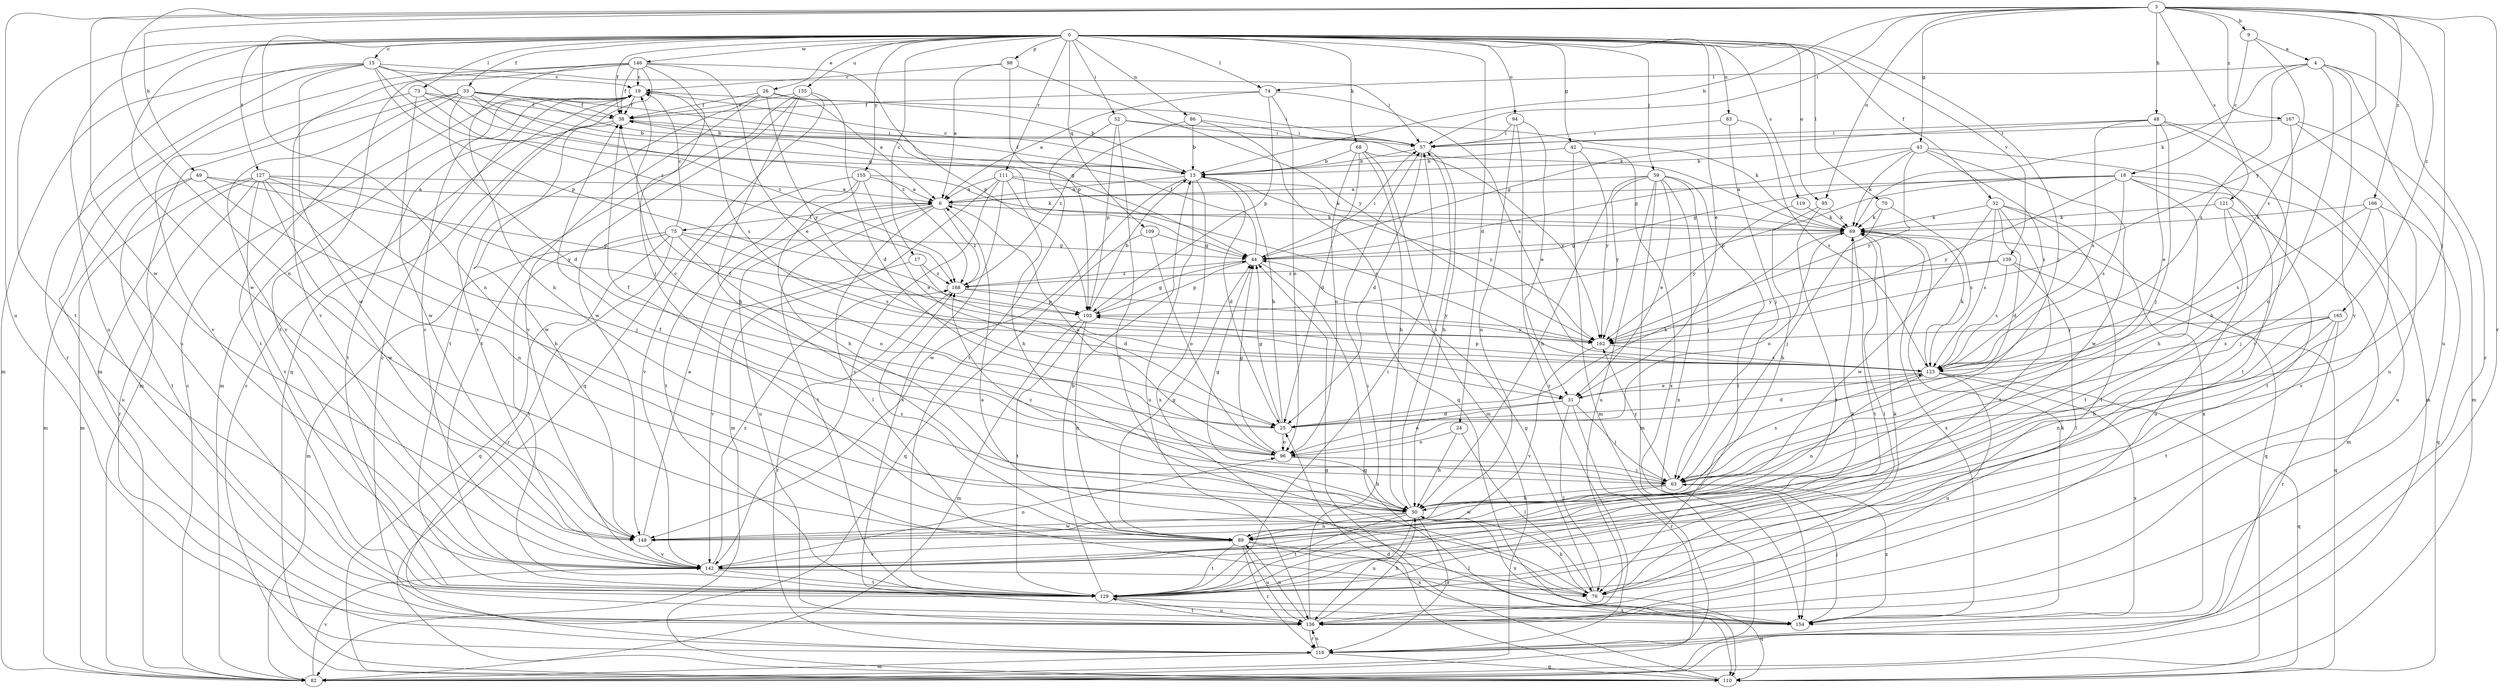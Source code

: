 strict digraph  {
0;
3;
4;
6;
9;
13;
15;
17;
18;
19;
24;
25;
26;
31;
32;
33;
38;
42;
43;
44;
48;
49;
50;
52;
57;
59;
63;
68;
69;
70;
73;
74;
75;
76;
82;
83;
86;
89;
94;
95;
96;
98;
103;
109;
110;
111;
116;
119;
121;
123;
127;
129;
135;
136;
139;
142;
146;
148;
154;
155;
162;
165;
166;
167;
168;
0 -> 15  [label=c];
0 -> 17  [label=c];
0 -> 24  [label=d];
0 -> 26  [label=e];
0 -> 31  [label=e];
0 -> 32  [label=f];
0 -> 33  [label=f];
0 -> 38  [label=f];
0 -> 42  [label=g];
0 -> 52  [label=i];
0 -> 59  [label=j];
0 -> 63  [label=j];
0 -> 68  [label=k];
0 -> 70  [label=l];
0 -> 73  [label=l];
0 -> 74  [label=l];
0 -> 83  [label=n];
0 -> 86  [label=n];
0 -> 89  [label=n];
0 -> 94  [label=o];
0 -> 95  [label=o];
0 -> 98  [label=p];
0 -> 109  [label=q];
0 -> 111  [label=r];
0 -> 119  [label=s];
0 -> 127  [label=t];
0 -> 129  [label=t];
0 -> 135  [label=u];
0 -> 136  [label=u];
0 -> 139  [label=v];
0 -> 146  [label=w];
0 -> 148  [label=w];
0 -> 155  [label=y];
3 -> 9  [label=b];
3 -> 13  [label=b];
3 -> 43  [label=g];
3 -> 48  [label=h];
3 -> 49  [label=h];
3 -> 57  [label=i];
3 -> 63  [label=j];
3 -> 89  [label=n];
3 -> 95  [label=o];
3 -> 116  [label=r];
3 -> 121  [label=s];
3 -> 136  [label=u];
3 -> 148  [label=w];
3 -> 162  [label=y];
3 -> 165  [label=z];
3 -> 166  [label=z];
3 -> 167  [label=z];
4 -> 69  [label=k];
4 -> 74  [label=l];
4 -> 89  [label=n];
4 -> 116  [label=r];
4 -> 123  [label=s];
4 -> 136  [label=u];
4 -> 142  [label=v];
6 -> 69  [label=k];
6 -> 75  [label=l];
6 -> 76  [label=l];
6 -> 129  [label=t];
6 -> 136  [label=u];
6 -> 168  [label=z];
9 -> 4  [label=a];
9 -> 18  [label=c];
9 -> 123  [label=s];
13 -> 6  [label=a];
13 -> 19  [label=c];
13 -> 25  [label=d];
13 -> 38  [label=f];
13 -> 136  [label=u];
13 -> 148  [label=w];
13 -> 154  [label=x];
13 -> 162  [label=y];
15 -> 19  [label=c];
15 -> 44  [label=g];
15 -> 57  [label=i];
15 -> 82  [label=m];
15 -> 103  [label=p];
15 -> 116  [label=r];
15 -> 136  [label=u];
15 -> 148  [label=w];
15 -> 168  [label=z];
17 -> 25  [label=d];
17 -> 142  [label=v];
17 -> 168  [label=z];
18 -> 6  [label=a];
18 -> 44  [label=g];
18 -> 50  [label=h];
18 -> 103  [label=p];
18 -> 123  [label=s];
18 -> 129  [label=t];
18 -> 136  [label=u];
18 -> 162  [label=y];
19 -> 38  [label=f];
19 -> 57  [label=i];
19 -> 82  [label=m];
19 -> 123  [label=s];
19 -> 142  [label=v];
24 -> 50  [label=h];
24 -> 76  [label=l];
24 -> 96  [label=o];
25 -> 13  [label=b];
25 -> 38  [label=f];
25 -> 44  [label=g];
25 -> 69  [label=k];
25 -> 96  [label=o];
26 -> 6  [label=a];
26 -> 13  [label=b];
26 -> 38  [label=f];
26 -> 129  [label=t];
26 -> 142  [label=v];
26 -> 162  [label=y];
31 -> 25  [label=d];
31 -> 63  [label=j];
31 -> 76  [label=l];
31 -> 96  [label=o];
31 -> 116  [label=r];
32 -> 25  [label=d];
32 -> 69  [label=k];
32 -> 76  [label=l];
32 -> 123  [label=s];
32 -> 129  [label=t];
32 -> 148  [label=w];
32 -> 154  [label=x];
33 -> 13  [label=b];
33 -> 25  [label=d];
33 -> 38  [label=f];
33 -> 44  [label=g];
33 -> 69  [label=k];
33 -> 82  [label=m];
33 -> 129  [label=t];
33 -> 142  [label=v];
33 -> 168  [label=z];
38 -> 57  [label=i];
38 -> 129  [label=t];
38 -> 148  [label=w];
42 -> 13  [label=b];
42 -> 82  [label=m];
42 -> 154  [label=x];
42 -> 162  [label=y];
43 -> 13  [label=b];
43 -> 44  [label=g];
43 -> 69  [label=k];
43 -> 123  [label=s];
43 -> 129  [label=t];
43 -> 148  [label=w];
43 -> 162  [label=y];
44 -> 38  [label=f];
44 -> 57  [label=i];
44 -> 103  [label=p];
44 -> 110  [label=q];
44 -> 168  [label=z];
48 -> 31  [label=e];
48 -> 44  [label=g];
48 -> 57  [label=i];
48 -> 63  [label=j];
48 -> 82  [label=m];
48 -> 123  [label=s];
48 -> 142  [label=v];
49 -> 6  [label=a];
49 -> 50  [label=h];
49 -> 82  [label=m];
49 -> 103  [label=p];
49 -> 129  [label=t];
50 -> 57  [label=i];
50 -> 89  [label=n];
50 -> 116  [label=r];
50 -> 129  [label=t];
50 -> 136  [label=u];
50 -> 148  [label=w];
50 -> 154  [label=x];
50 -> 168  [label=z];
52 -> 57  [label=i];
52 -> 69  [label=k];
52 -> 76  [label=l];
52 -> 103  [label=p];
52 -> 129  [label=t];
57 -> 13  [label=b];
57 -> 25  [label=d];
57 -> 50  [label=h];
59 -> 6  [label=a];
59 -> 31  [label=e];
59 -> 50  [label=h];
59 -> 63  [label=j];
59 -> 76  [label=l];
59 -> 82  [label=m];
59 -> 136  [label=u];
59 -> 154  [label=x];
59 -> 162  [label=y];
63 -> 44  [label=g];
63 -> 50  [label=h];
63 -> 123  [label=s];
63 -> 148  [label=w];
63 -> 154  [label=x];
63 -> 162  [label=y];
68 -> 13  [label=b];
68 -> 25  [label=d];
68 -> 50  [label=h];
68 -> 82  [label=m];
68 -> 96  [label=o];
68 -> 162  [label=y];
69 -> 44  [label=g];
69 -> 76  [label=l];
69 -> 96  [label=o];
69 -> 110  [label=q];
69 -> 129  [label=t];
69 -> 154  [label=x];
70 -> 63  [label=j];
70 -> 69  [label=k];
70 -> 123  [label=s];
73 -> 13  [label=b];
73 -> 38  [label=f];
73 -> 142  [label=v];
73 -> 148  [label=w];
73 -> 168  [label=z];
74 -> 6  [label=a];
74 -> 38  [label=f];
74 -> 96  [label=o];
74 -> 103  [label=p];
74 -> 123  [label=s];
75 -> 19  [label=c];
75 -> 44  [label=g];
75 -> 82  [label=m];
75 -> 96  [label=o];
75 -> 110  [label=q];
75 -> 116  [label=r];
75 -> 123  [label=s];
75 -> 129  [label=t];
76 -> 6  [label=a];
76 -> 44  [label=g];
76 -> 50  [label=h];
76 -> 69  [label=k];
76 -> 110  [label=q];
82 -> 19  [label=c];
82 -> 142  [label=v];
83 -> 57  [label=i];
83 -> 63  [label=j];
83 -> 123  [label=s];
86 -> 13  [label=b];
86 -> 57  [label=i];
86 -> 110  [label=q];
86 -> 168  [label=z];
89 -> 38  [label=f];
89 -> 44  [label=g];
89 -> 76  [label=l];
89 -> 116  [label=r];
89 -> 129  [label=t];
89 -> 136  [label=u];
89 -> 142  [label=v];
89 -> 154  [label=x];
89 -> 168  [label=z];
94 -> 31  [label=e];
94 -> 57  [label=i];
94 -> 89  [label=n];
94 -> 116  [label=r];
95 -> 50  [label=h];
95 -> 69  [label=k];
95 -> 129  [label=t];
96 -> 6  [label=a];
96 -> 19  [label=c];
96 -> 38  [label=f];
96 -> 44  [label=g];
96 -> 50  [label=h];
96 -> 63  [label=j];
98 -> 6  [label=a];
98 -> 19  [label=c];
98 -> 103  [label=p];
98 -> 162  [label=y];
103 -> 13  [label=b];
103 -> 44  [label=g];
103 -> 82  [label=m];
103 -> 89  [label=n];
103 -> 129  [label=t];
103 -> 162  [label=y];
109 -> 44  [label=g];
109 -> 96  [label=o];
109 -> 110  [label=q];
110 -> 19  [label=c];
110 -> 25  [label=d];
110 -> 44  [label=g];
111 -> 6  [label=a];
111 -> 50  [label=h];
111 -> 69  [label=k];
111 -> 82  [label=m];
111 -> 123  [label=s];
111 -> 142  [label=v];
111 -> 154  [label=x];
116 -> 82  [label=m];
116 -> 110  [label=q];
116 -> 136  [label=u];
119 -> 69  [label=k];
119 -> 162  [label=y];
121 -> 69  [label=k];
121 -> 82  [label=m];
121 -> 129  [label=t];
121 -> 136  [label=u];
123 -> 25  [label=d];
123 -> 31  [label=e];
123 -> 69  [label=k];
123 -> 89  [label=n];
123 -> 103  [label=p];
123 -> 110  [label=q];
123 -> 136  [label=u];
123 -> 154  [label=x];
127 -> 6  [label=a];
127 -> 63  [label=j];
127 -> 82  [label=m];
127 -> 89  [label=n];
127 -> 116  [label=r];
127 -> 136  [label=u];
127 -> 142  [label=v];
127 -> 148  [label=w];
127 -> 162  [label=y];
129 -> 13  [label=b];
129 -> 57  [label=i];
129 -> 69  [label=k];
129 -> 136  [label=u];
129 -> 154  [label=x];
135 -> 25  [label=d];
135 -> 38  [label=f];
135 -> 50  [label=h];
135 -> 110  [label=q];
135 -> 129  [label=t];
135 -> 148  [label=w];
136 -> 50  [label=h];
136 -> 57  [label=i];
136 -> 89  [label=n];
136 -> 116  [label=r];
136 -> 129  [label=t];
139 -> 76  [label=l];
139 -> 110  [label=q];
139 -> 123  [label=s];
139 -> 162  [label=y];
139 -> 168  [label=z];
142 -> 19  [label=c];
142 -> 76  [label=l];
142 -> 96  [label=o];
142 -> 129  [label=t];
142 -> 168  [label=z];
146 -> 19  [label=c];
146 -> 31  [label=e];
146 -> 38  [label=f];
146 -> 50  [label=h];
146 -> 63  [label=j];
146 -> 82  [label=m];
146 -> 103  [label=p];
146 -> 110  [label=q];
146 -> 129  [label=t];
146 -> 142  [label=v];
148 -> 6  [label=a];
148 -> 142  [label=v];
154 -> 19  [label=c];
154 -> 63  [label=j];
154 -> 69  [label=k];
155 -> 6  [label=a];
155 -> 31  [label=e];
155 -> 50  [label=h];
155 -> 69  [label=k];
155 -> 129  [label=t];
155 -> 142  [label=v];
162 -> 123  [label=s];
162 -> 142  [label=v];
165 -> 50  [label=h];
165 -> 89  [label=n];
165 -> 116  [label=r];
165 -> 123  [label=s];
165 -> 129  [label=t];
165 -> 162  [label=y];
166 -> 63  [label=j];
166 -> 69  [label=k];
166 -> 110  [label=q];
166 -> 123  [label=s];
166 -> 142  [label=v];
167 -> 50  [label=h];
167 -> 57  [label=i];
167 -> 82  [label=m];
167 -> 136  [label=u];
168 -> 103  [label=p];
168 -> 116  [label=r];
168 -> 162  [label=y];
}
